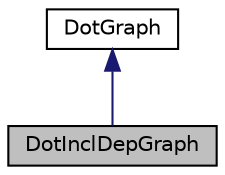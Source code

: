 digraph "DotInclDepGraph"
{
 // INTERACTIVE_SVG=YES
 // LATEX_PDF_SIZE
  edge [fontname="Helvetica",fontsize="10",labelfontname="Helvetica",labelfontsize="10"];
  node [fontname="Helvetica",fontsize="10",shape=record];
  Node1 [label="DotInclDepGraph",height=0.2,width=0.4,color="black", fillcolor="grey75", style="filled", fontcolor="black",tooltip="Representation of an include dependency graph"];
  Node2 -> Node1 [dir="back",color="midnightblue",fontsize="10",style="solid",fontname="Helvetica"];
  Node2 [label="DotGraph",height=0.2,width=0.4,color="black", fillcolor="white", style="filled",URL="$d0/d32/class_dot_graph.html",tooltip="A dot graph"];
}
